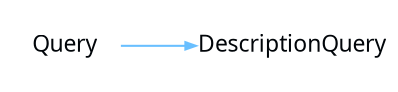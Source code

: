 digraph {
 rankdir = "LR"
 bgcolor = none;
 layout  = dot;
 edge [
   arrowsize = "0.5"
   color     = "#69BFFFFF"
 ]
 qogRxhO[
   shape    = none
   label    = "Query"
   margin   = "0.01"
   fontname = "Segoe UI"
   fontsize = "11"
   fontcolor= "#010509FF"
 ]
 qL3RxhO[
   shape    = none
   label    = "DescriptionQuery"
   margin   = "0.01"
   fontname = "Segoe UI"
   fontsize = "11"
   fontcolor= "#010509FF"
 ]
 qogRxhO->qL3RxhO
}
